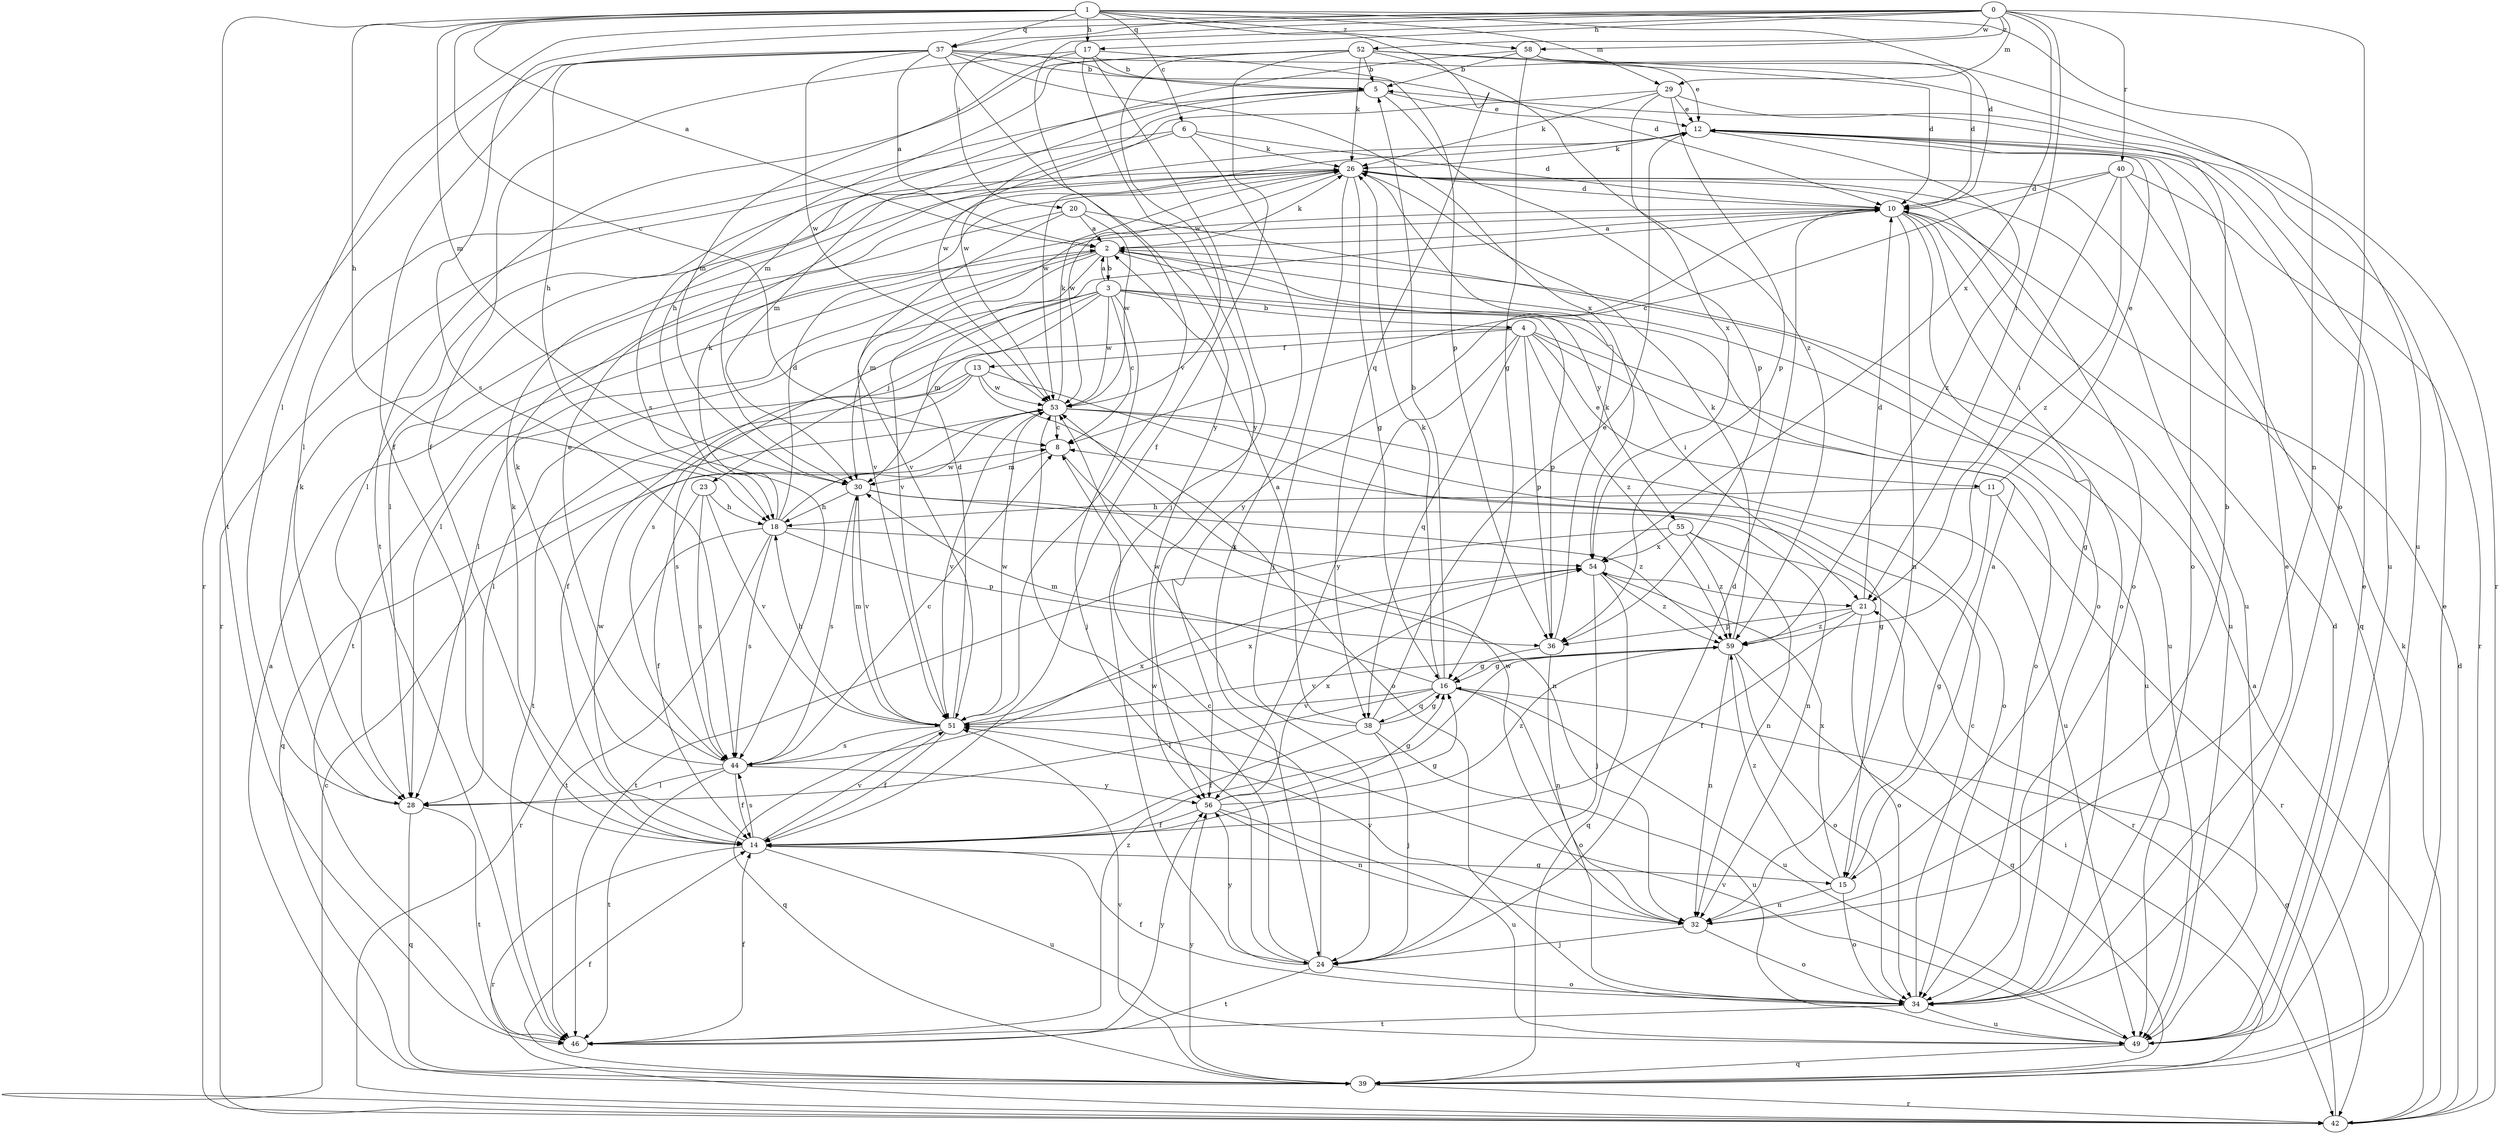 strict digraph  {
0;
1;
2;
3;
4;
5;
6;
8;
10;
11;
12;
13;
14;
15;
16;
17;
18;
20;
21;
23;
24;
26;
28;
29;
30;
32;
34;
36;
37;
38;
39;
40;
42;
44;
46;
49;
51;
52;
53;
54;
55;
56;
58;
59;
0 -> 17  [label=h];
0 -> 20  [label=i];
0 -> 21  [label=i];
0 -> 28  [label=l];
0 -> 29  [label=m];
0 -> 34  [label=o];
0 -> 37  [label=q];
0 -> 40  [label=r];
0 -> 44  [label=s];
0 -> 51  [label=v];
0 -> 52  [label=w];
0 -> 54  [label=x];
0 -> 58  [label=z];
1 -> 2  [label=a];
1 -> 6  [label=c];
1 -> 8  [label=c];
1 -> 10  [label=d];
1 -> 17  [label=h];
1 -> 18  [label=h];
1 -> 29  [label=m];
1 -> 30  [label=m];
1 -> 32  [label=n];
1 -> 37  [label=q];
1 -> 38  [label=q];
1 -> 46  [label=t];
1 -> 58  [label=z];
2 -> 3  [label=b];
2 -> 26  [label=k];
2 -> 28  [label=l];
2 -> 30  [label=m];
2 -> 46  [label=t];
2 -> 49  [label=u];
2 -> 51  [label=v];
2 -> 55  [label=y];
3 -> 2  [label=a];
3 -> 4  [label=b];
3 -> 8  [label=c];
3 -> 21  [label=i];
3 -> 23  [label=j];
3 -> 24  [label=j];
3 -> 28  [label=l];
3 -> 30  [label=m];
3 -> 36  [label=p];
3 -> 44  [label=s];
3 -> 53  [label=w];
4 -> 11  [label=e];
4 -> 13  [label=f];
4 -> 14  [label=f];
4 -> 34  [label=o];
4 -> 36  [label=p];
4 -> 38  [label=q];
4 -> 49  [label=u];
4 -> 56  [label=y];
4 -> 59  [label=z];
5 -> 12  [label=e];
5 -> 18  [label=h];
5 -> 28  [label=l];
5 -> 36  [label=p];
5 -> 53  [label=w];
6 -> 10  [label=d];
6 -> 24  [label=j];
6 -> 26  [label=k];
6 -> 30  [label=m];
6 -> 42  [label=r];
8 -> 30  [label=m];
8 -> 32  [label=n];
10 -> 2  [label=a];
10 -> 15  [label=g];
10 -> 32  [label=n];
10 -> 34  [label=o];
10 -> 49  [label=u];
10 -> 51  [label=v];
10 -> 56  [label=y];
11 -> 12  [label=e];
11 -> 15  [label=g];
11 -> 18  [label=h];
11 -> 42  [label=r];
12 -> 26  [label=k];
12 -> 34  [label=o];
12 -> 53  [label=w];
12 -> 59  [label=z];
13 -> 15  [label=g];
13 -> 28  [label=l];
13 -> 34  [label=o];
13 -> 44  [label=s];
13 -> 46  [label=t];
13 -> 53  [label=w];
14 -> 15  [label=g];
14 -> 16  [label=g];
14 -> 26  [label=k];
14 -> 42  [label=r];
14 -> 44  [label=s];
14 -> 49  [label=u];
14 -> 51  [label=v];
14 -> 53  [label=w];
15 -> 2  [label=a];
15 -> 32  [label=n];
15 -> 34  [label=o];
15 -> 54  [label=x];
15 -> 59  [label=z];
16 -> 5  [label=b];
16 -> 26  [label=k];
16 -> 28  [label=l];
16 -> 30  [label=m];
16 -> 34  [label=o];
16 -> 38  [label=q];
16 -> 49  [label=u];
16 -> 51  [label=v];
17 -> 5  [label=b];
17 -> 14  [label=f];
17 -> 24  [label=j];
17 -> 30  [label=m];
17 -> 36  [label=p];
17 -> 56  [label=y];
18 -> 10  [label=d];
18 -> 26  [label=k];
18 -> 36  [label=p];
18 -> 42  [label=r];
18 -> 44  [label=s];
18 -> 46  [label=t];
18 -> 53  [label=w];
18 -> 54  [label=x];
20 -> 2  [label=a];
20 -> 28  [label=l];
20 -> 34  [label=o];
20 -> 51  [label=v];
20 -> 53  [label=w];
21 -> 10  [label=d];
21 -> 14  [label=f];
21 -> 34  [label=o];
21 -> 36  [label=p];
21 -> 59  [label=z];
23 -> 14  [label=f];
23 -> 18  [label=h];
23 -> 44  [label=s];
23 -> 51  [label=v];
24 -> 8  [label=c];
24 -> 10  [label=d];
24 -> 34  [label=o];
24 -> 46  [label=t];
24 -> 53  [label=w];
24 -> 56  [label=y];
26 -> 10  [label=d];
26 -> 16  [label=g];
26 -> 24  [label=j];
26 -> 28  [label=l];
26 -> 34  [label=o];
26 -> 49  [label=u];
26 -> 53  [label=w];
28 -> 26  [label=k];
28 -> 39  [label=q];
28 -> 46  [label=t];
29 -> 12  [label=e];
29 -> 26  [label=k];
29 -> 36  [label=p];
29 -> 49  [label=u];
29 -> 53  [label=w];
29 -> 54  [label=x];
30 -> 18  [label=h];
30 -> 32  [label=n];
30 -> 44  [label=s];
30 -> 51  [label=v];
30 -> 59  [label=z];
32 -> 5  [label=b];
32 -> 24  [label=j];
32 -> 34  [label=o];
32 -> 51  [label=v];
32 -> 53  [label=w];
34 -> 8  [label=c];
34 -> 12  [label=e];
34 -> 14  [label=f];
34 -> 46  [label=t];
34 -> 49  [label=u];
36 -> 16  [label=g];
36 -> 26  [label=k];
36 -> 32  [label=n];
37 -> 2  [label=a];
37 -> 5  [label=b];
37 -> 10  [label=d];
37 -> 12  [label=e];
37 -> 14  [label=f];
37 -> 18  [label=h];
37 -> 42  [label=r];
37 -> 53  [label=w];
37 -> 54  [label=x];
37 -> 56  [label=y];
38 -> 2  [label=a];
38 -> 12  [label=e];
38 -> 14  [label=f];
38 -> 16  [label=g];
38 -> 24  [label=j];
38 -> 49  [label=u];
38 -> 53  [label=w];
39 -> 2  [label=a];
39 -> 12  [label=e];
39 -> 14  [label=f];
39 -> 21  [label=i];
39 -> 42  [label=r];
39 -> 51  [label=v];
39 -> 56  [label=y];
40 -> 8  [label=c];
40 -> 10  [label=d];
40 -> 21  [label=i];
40 -> 39  [label=q];
40 -> 42  [label=r];
40 -> 59  [label=z];
42 -> 2  [label=a];
42 -> 8  [label=c];
42 -> 10  [label=d];
42 -> 16  [label=g];
42 -> 26  [label=k];
44 -> 8  [label=c];
44 -> 12  [label=e];
44 -> 14  [label=f];
44 -> 26  [label=k];
44 -> 28  [label=l];
44 -> 46  [label=t];
44 -> 54  [label=x];
44 -> 56  [label=y];
46 -> 14  [label=f];
46 -> 56  [label=y];
46 -> 59  [label=z];
49 -> 10  [label=d];
49 -> 12  [label=e];
49 -> 39  [label=q];
49 -> 51  [label=v];
51 -> 10  [label=d];
51 -> 14  [label=f];
51 -> 18  [label=h];
51 -> 30  [label=m];
51 -> 39  [label=q];
51 -> 44  [label=s];
51 -> 53  [label=w];
51 -> 54  [label=x];
52 -> 5  [label=b];
52 -> 10  [label=d];
52 -> 14  [label=f];
52 -> 26  [label=k];
52 -> 42  [label=r];
52 -> 44  [label=s];
52 -> 46  [label=t];
52 -> 53  [label=w];
52 -> 59  [label=z];
53 -> 8  [label=c];
53 -> 26  [label=k];
53 -> 34  [label=o];
53 -> 39  [label=q];
53 -> 49  [label=u];
53 -> 51  [label=v];
54 -> 21  [label=i];
54 -> 24  [label=j];
54 -> 39  [label=q];
54 -> 59  [label=z];
55 -> 32  [label=n];
55 -> 42  [label=r];
55 -> 46  [label=t];
55 -> 54  [label=x];
55 -> 59  [label=z];
56 -> 14  [label=f];
56 -> 16  [label=g];
56 -> 32  [label=n];
56 -> 49  [label=u];
56 -> 54  [label=x];
56 -> 59  [label=z];
58 -> 5  [label=b];
58 -> 10  [label=d];
58 -> 16  [label=g];
58 -> 30  [label=m];
58 -> 49  [label=u];
59 -> 16  [label=g];
59 -> 26  [label=k];
59 -> 32  [label=n];
59 -> 34  [label=o];
59 -> 39  [label=q];
59 -> 51  [label=v];
}
